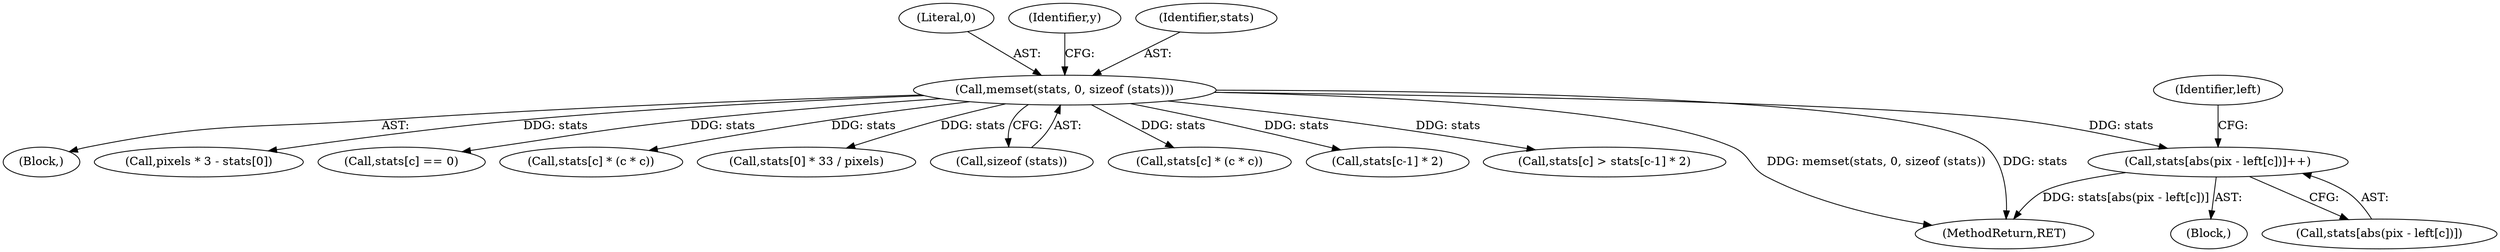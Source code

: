 digraph "0_qemu_9f64916da20eea67121d544698676295bbb105a7_5@array" {
"1000259" [label="(Call,stats[abs(pix - left[c])]++)"];
"1000142" [label="(Call,memset(stats, 0, sizeof (stats)))"];
"1000144" [label="(Literal,0)"];
"1000270" [label="(Identifier,left)"];
"1000106" [label="(Block,)"];
"1000368" [label="(Call,pixels * 3 - stats[0])"];
"1000260" [label="(Call,stats[abs(pix - left[c])])"];
"1000150" [label="(Identifier,y)"];
"1000331" [label="(Call,stats[c] == 0)"];
"1000359" [label="(Call,stats[c] * (c * c))"];
"1000296" [label="(Call,stats[0] * 33 / pixels)"];
"1000235" [label="(Block,)"];
"1000142" [label="(Call,memset(stats, 0, sizeof (stats)))"];
"1000145" [label="(Call,sizeof (stats))"];
"1000322" [label="(Call,stats[c] * (c * c))"];
"1000340" [label="(Call,stats[c-1] * 2)"];
"1000336" [label="(Call,stats[c] > stats[c-1] * 2)"];
"1000259" [label="(Call,stats[abs(pix - left[c])]++)"];
"1000377" [label="(MethodReturn,RET)"];
"1000143" [label="(Identifier,stats)"];
"1000259" -> "1000235"  [label="AST: "];
"1000259" -> "1000260"  [label="CFG: "];
"1000260" -> "1000259"  [label="AST: "];
"1000270" -> "1000259"  [label="CFG: "];
"1000259" -> "1000377"  [label="DDG: stats[abs(pix - left[c])]"];
"1000142" -> "1000259"  [label="DDG: stats"];
"1000142" -> "1000106"  [label="AST: "];
"1000142" -> "1000145"  [label="CFG: "];
"1000143" -> "1000142"  [label="AST: "];
"1000144" -> "1000142"  [label="AST: "];
"1000145" -> "1000142"  [label="AST: "];
"1000150" -> "1000142"  [label="CFG: "];
"1000142" -> "1000377"  [label="DDG: memset(stats, 0, sizeof (stats))"];
"1000142" -> "1000377"  [label="DDG: stats"];
"1000142" -> "1000296"  [label="DDG: stats"];
"1000142" -> "1000322"  [label="DDG: stats"];
"1000142" -> "1000331"  [label="DDG: stats"];
"1000142" -> "1000336"  [label="DDG: stats"];
"1000142" -> "1000340"  [label="DDG: stats"];
"1000142" -> "1000359"  [label="DDG: stats"];
"1000142" -> "1000368"  [label="DDG: stats"];
}

